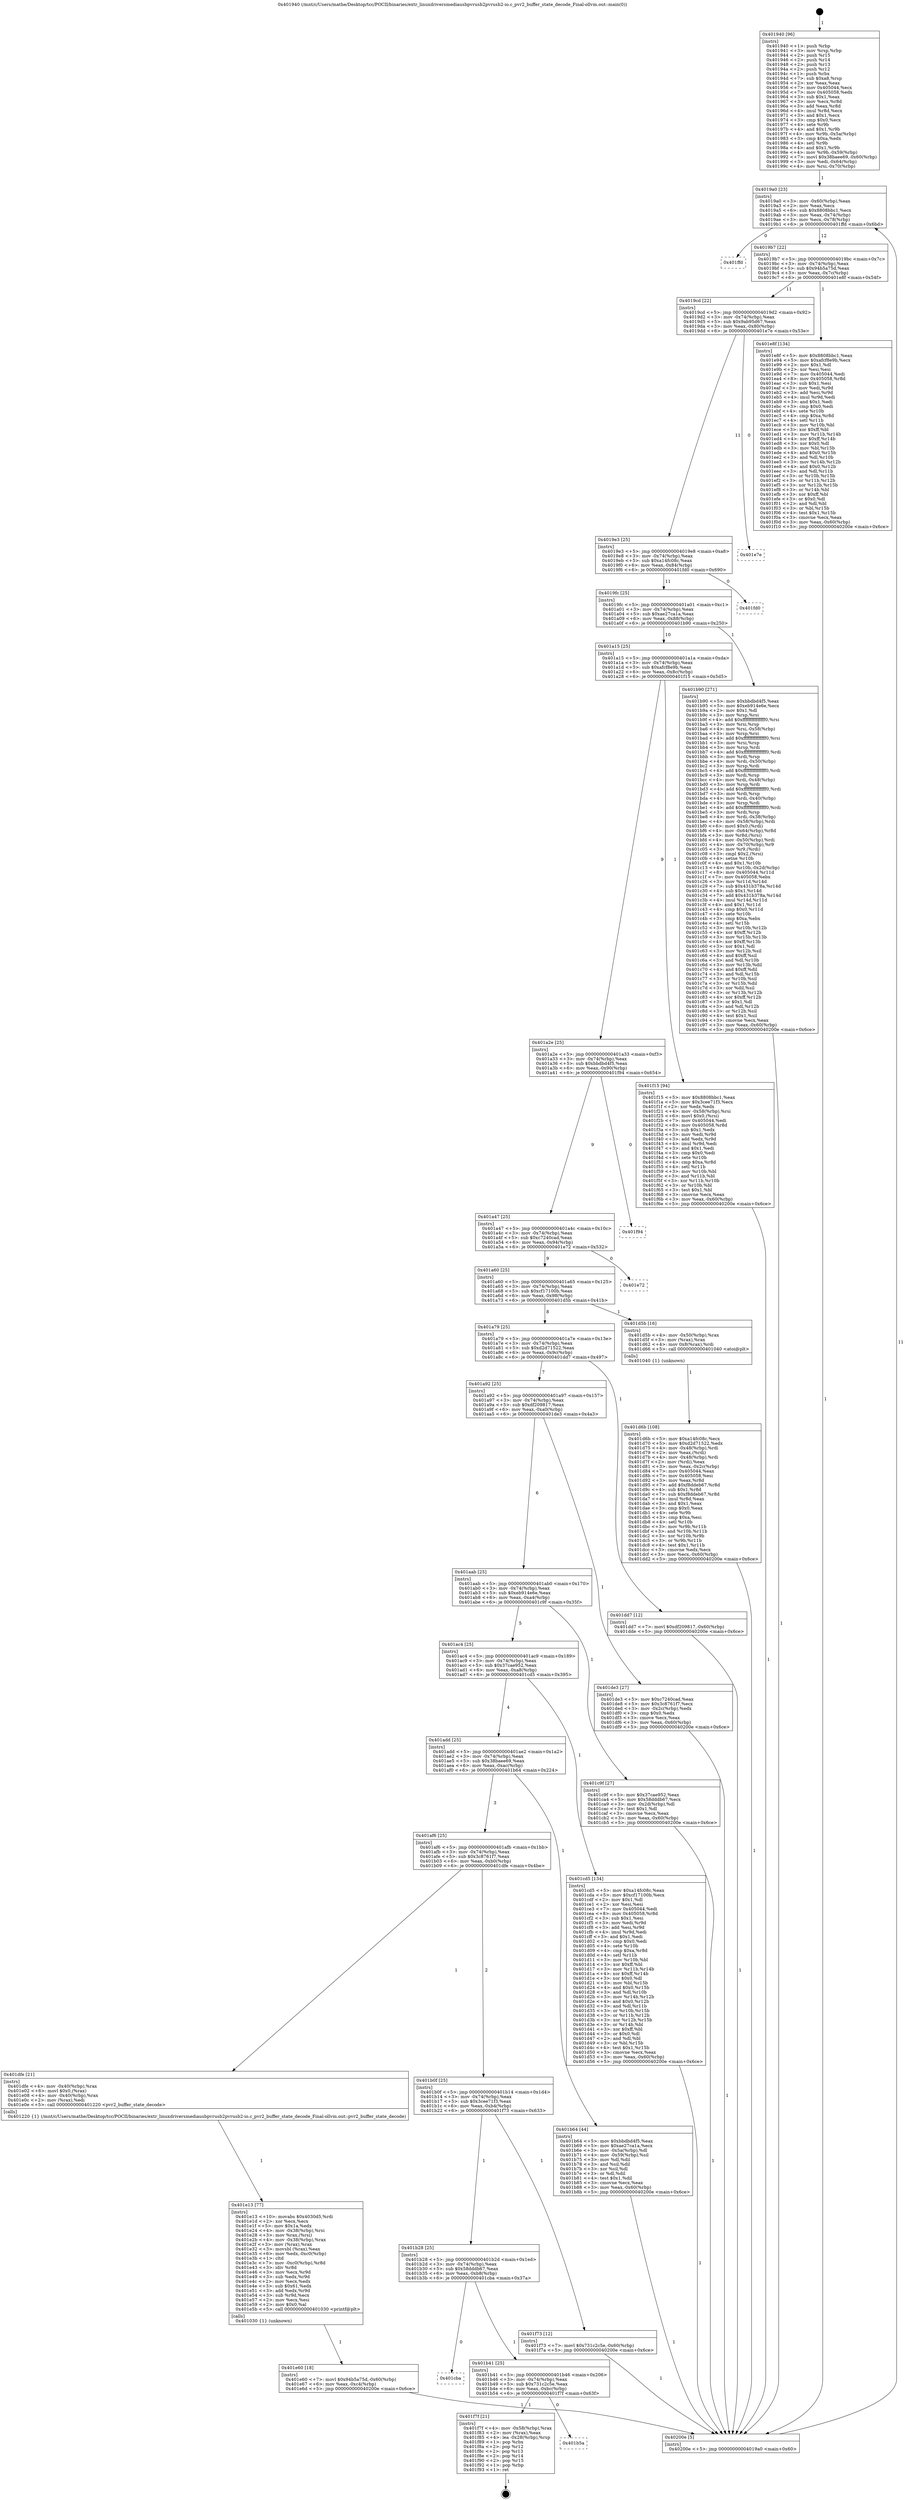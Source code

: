 digraph "0x401940" {
  label = "0x401940 (/mnt/c/Users/mathe/Desktop/tcc/POCII/binaries/extr_linuxdriversmediausbpvrusb2pvrusb2-io.c_pvr2_buffer_state_decode_Final-ollvm.out::main(0))"
  labelloc = "t"
  node[shape=record]

  Entry [label="",width=0.3,height=0.3,shape=circle,fillcolor=black,style=filled]
  "0x4019a0" [label="{
     0x4019a0 [23]\l
     | [instrs]\l
     &nbsp;&nbsp;0x4019a0 \<+3\>: mov -0x60(%rbp),%eax\l
     &nbsp;&nbsp;0x4019a3 \<+2\>: mov %eax,%ecx\l
     &nbsp;&nbsp;0x4019a5 \<+6\>: sub $0x8808bbc1,%ecx\l
     &nbsp;&nbsp;0x4019ab \<+3\>: mov %eax,-0x74(%rbp)\l
     &nbsp;&nbsp;0x4019ae \<+3\>: mov %ecx,-0x78(%rbp)\l
     &nbsp;&nbsp;0x4019b1 \<+6\>: je 0000000000401ffd \<main+0x6bd\>\l
  }"]
  "0x401ffd" [label="{
     0x401ffd\l
  }", style=dashed]
  "0x4019b7" [label="{
     0x4019b7 [22]\l
     | [instrs]\l
     &nbsp;&nbsp;0x4019b7 \<+5\>: jmp 00000000004019bc \<main+0x7c\>\l
     &nbsp;&nbsp;0x4019bc \<+3\>: mov -0x74(%rbp),%eax\l
     &nbsp;&nbsp;0x4019bf \<+5\>: sub $0x94b5a75d,%eax\l
     &nbsp;&nbsp;0x4019c4 \<+3\>: mov %eax,-0x7c(%rbp)\l
     &nbsp;&nbsp;0x4019c7 \<+6\>: je 0000000000401e8f \<main+0x54f\>\l
  }"]
  Exit [label="",width=0.3,height=0.3,shape=circle,fillcolor=black,style=filled,peripheries=2]
  "0x401e8f" [label="{
     0x401e8f [134]\l
     | [instrs]\l
     &nbsp;&nbsp;0x401e8f \<+5\>: mov $0x8808bbc1,%eax\l
     &nbsp;&nbsp;0x401e94 \<+5\>: mov $0xafcf8e9b,%ecx\l
     &nbsp;&nbsp;0x401e99 \<+2\>: mov $0x1,%dl\l
     &nbsp;&nbsp;0x401e9b \<+2\>: xor %esi,%esi\l
     &nbsp;&nbsp;0x401e9d \<+7\>: mov 0x405044,%edi\l
     &nbsp;&nbsp;0x401ea4 \<+8\>: mov 0x405058,%r8d\l
     &nbsp;&nbsp;0x401eac \<+3\>: sub $0x1,%esi\l
     &nbsp;&nbsp;0x401eaf \<+3\>: mov %edi,%r9d\l
     &nbsp;&nbsp;0x401eb2 \<+3\>: add %esi,%r9d\l
     &nbsp;&nbsp;0x401eb5 \<+4\>: imul %r9d,%edi\l
     &nbsp;&nbsp;0x401eb9 \<+3\>: and $0x1,%edi\l
     &nbsp;&nbsp;0x401ebc \<+3\>: cmp $0x0,%edi\l
     &nbsp;&nbsp;0x401ebf \<+4\>: sete %r10b\l
     &nbsp;&nbsp;0x401ec3 \<+4\>: cmp $0xa,%r8d\l
     &nbsp;&nbsp;0x401ec7 \<+4\>: setl %r11b\l
     &nbsp;&nbsp;0x401ecb \<+3\>: mov %r10b,%bl\l
     &nbsp;&nbsp;0x401ece \<+3\>: xor $0xff,%bl\l
     &nbsp;&nbsp;0x401ed1 \<+3\>: mov %r11b,%r14b\l
     &nbsp;&nbsp;0x401ed4 \<+4\>: xor $0xff,%r14b\l
     &nbsp;&nbsp;0x401ed8 \<+3\>: xor $0x0,%dl\l
     &nbsp;&nbsp;0x401edb \<+3\>: mov %bl,%r15b\l
     &nbsp;&nbsp;0x401ede \<+4\>: and $0x0,%r15b\l
     &nbsp;&nbsp;0x401ee2 \<+3\>: and %dl,%r10b\l
     &nbsp;&nbsp;0x401ee5 \<+3\>: mov %r14b,%r12b\l
     &nbsp;&nbsp;0x401ee8 \<+4\>: and $0x0,%r12b\l
     &nbsp;&nbsp;0x401eec \<+3\>: and %dl,%r11b\l
     &nbsp;&nbsp;0x401eef \<+3\>: or %r10b,%r15b\l
     &nbsp;&nbsp;0x401ef2 \<+3\>: or %r11b,%r12b\l
     &nbsp;&nbsp;0x401ef5 \<+3\>: xor %r12b,%r15b\l
     &nbsp;&nbsp;0x401ef8 \<+3\>: or %r14b,%bl\l
     &nbsp;&nbsp;0x401efb \<+3\>: xor $0xff,%bl\l
     &nbsp;&nbsp;0x401efe \<+3\>: or $0x0,%dl\l
     &nbsp;&nbsp;0x401f01 \<+2\>: and %dl,%bl\l
     &nbsp;&nbsp;0x401f03 \<+3\>: or %bl,%r15b\l
     &nbsp;&nbsp;0x401f06 \<+4\>: test $0x1,%r15b\l
     &nbsp;&nbsp;0x401f0a \<+3\>: cmovne %ecx,%eax\l
     &nbsp;&nbsp;0x401f0d \<+3\>: mov %eax,-0x60(%rbp)\l
     &nbsp;&nbsp;0x401f10 \<+5\>: jmp 000000000040200e \<main+0x6ce\>\l
  }"]
  "0x4019cd" [label="{
     0x4019cd [22]\l
     | [instrs]\l
     &nbsp;&nbsp;0x4019cd \<+5\>: jmp 00000000004019d2 \<main+0x92\>\l
     &nbsp;&nbsp;0x4019d2 \<+3\>: mov -0x74(%rbp),%eax\l
     &nbsp;&nbsp;0x4019d5 \<+5\>: sub $0x9ab95d67,%eax\l
     &nbsp;&nbsp;0x4019da \<+3\>: mov %eax,-0x80(%rbp)\l
     &nbsp;&nbsp;0x4019dd \<+6\>: je 0000000000401e7e \<main+0x53e\>\l
  }"]
  "0x401b5a" [label="{
     0x401b5a\l
  }", style=dashed]
  "0x401e7e" [label="{
     0x401e7e\l
  }", style=dashed]
  "0x4019e3" [label="{
     0x4019e3 [25]\l
     | [instrs]\l
     &nbsp;&nbsp;0x4019e3 \<+5\>: jmp 00000000004019e8 \<main+0xa8\>\l
     &nbsp;&nbsp;0x4019e8 \<+3\>: mov -0x74(%rbp),%eax\l
     &nbsp;&nbsp;0x4019eb \<+5\>: sub $0xa14fc08c,%eax\l
     &nbsp;&nbsp;0x4019f0 \<+6\>: mov %eax,-0x84(%rbp)\l
     &nbsp;&nbsp;0x4019f6 \<+6\>: je 0000000000401fd0 \<main+0x690\>\l
  }"]
  "0x401f7f" [label="{
     0x401f7f [21]\l
     | [instrs]\l
     &nbsp;&nbsp;0x401f7f \<+4\>: mov -0x58(%rbp),%rax\l
     &nbsp;&nbsp;0x401f83 \<+2\>: mov (%rax),%eax\l
     &nbsp;&nbsp;0x401f85 \<+4\>: lea -0x28(%rbp),%rsp\l
     &nbsp;&nbsp;0x401f89 \<+1\>: pop %rbx\l
     &nbsp;&nbsp;0x401f8a \<+2\>: pop %r12\l
     &nbsp;&nbsp;0x401f8c \<+2\>: pop %r13\l
     &nbsp;&nbsp;0x401f8e \<+2\>: pop %r14\l
     &nbsp;&nbsp;0x401f90 \<+2\>: pop %r15\l
     &nbsp;&nbsp;0x401f92 \<+1\>: pop %rbp\l
     &nbsp;&nbsp;0x401f93 \<+1\>: ret\l
  }"]
  "0x401fd0" [label="{
     0x401fd0\l
  }", style=dashed]
  "0x4019fc" [label="{
     0x4019fc [25]\l
     | [instrs]\l
     &nbsp;&nbsp;0x4019fc \<+5\>: jmp 0000000000401a01 \<main+0xc1\>\l
     &nbsp;&nbsp;0x401a01 \<+3\>: mov -0x74(%rbp),%eax\l
     &nbsp;&nbsp;0x401a04 \<+5\>: sub $0xae27ca1a,%eax\l
     &nbsp;&nbsp;0x401a09 \<+6\>: mov %eax,-0x88(%rbp)\l
     &nbsp;&nbsp;0x401a0f \<+6\>: je 0000000000401b90 \<main+0x250\>\l
  }"]
  "0x401b41" [label="{
     0x401b41 [25]\l
     | [instrs]\l
     &nbsp;&nbsp;0x401b41 \<+5\>: jmp 0000000000401b46 \<main+0x206\>\l
     &nbsp;&nbsp;0x401b46 \<+3\>: mov -0x74(%rbp),%eax\l
     &nbsp;&nbsp;0x401b49 \<+5\>: sub $0x731c2c5e,%eax\l
     &nbsp;&nbsp;0x401b4e \<+6\>: mov %eax,-0xbc(%rbp)\l
     &nbsp;&nbsp;0x401b54 \<+6\>: je 0000000000401f7f \<main+0x63f\>\l
  }"]
  "0x401b90" [label="{
     0x401b90 [271]\l
     | [instrs]\l
     &nbsp;&nbsp;0x401b90 \<+5\>: mov $0xbbdbd4f5,%eax\l
     &nbsp;&nbsp;0x401b95 \<+5\>: mov $0xeb914e6e,%ecx\l
     &nbsp;&nbsp;0x401b9a \<+2\>: mov $0x1,%dl\l
     &nbsp;&nbsp;0x401b9c \<+3\>: mov %rsp,%rsi\l
     &nbsp;&nbsp;0x401b9f \<+4\>: add $0xfffffffffffffff0,%rsi\l
     &nbsp;&nbsp;0x401ba3 \<+3\>: mov %rsi,%rsp\l
     &nbsp;&nbsp;0x401ba6 \<+4\>: mov %rsi,-0x58(%rbp)\l
     &nbsp;&nbsp;0x401baa \<+3\>: mov %rsp,%rsi\l
     &nbsp;&nbsp;0x401bad \<+4\>: add $0xfffffffffffffff0,%rsi\l
     &nbsp;&nbsp;0x401bb1 \<+3\>: mov %rsi,%rsp\l
     &nbsp;&nbsp;0x401bb4 \<+3\>: mov %rsp,%rdi\l
     &nbsp;&nbsp;0x401bb7 \<+4\>: add $0xfffffffffffffff0,%rdi\l
     &nbsp;&nbsp;0x401bbb \<+3\>: mov %rdi,%rsp\l
     &nbsp;&nbsp;0x401bbe \<+4\>: mov %rdi,-0x50(%rbp)\l
     &nbsp;&nbsp;0x401bc2 \<+3\>: mov %rsp,%rdi\l
     &nbsp;&nbsp;0x401bc5 \<+4\>: add $0xfffffffffffffff0,%rdi\l
     &nbsp;&nbsp;0x401bc9 \<+3\>: mov %rdi,%rsp\l
     &nbsp;&nbsp;0x401bcc \<+4\>: mov %rdi,-0x48(%rbp)\l
     &nbsp;&nbsp;0x401bd0 \<+3\>: mov %rsp,%rdi\l
     &nbsp;&nbsp;0x401bd3 \<+4\>: add $0xfffffffffffffff0,%rdi\l
     &nbsp;&nbsp;0x401bd7 \<+3\>: mov %rdi,%rsp\l
     &nbsp;&nbsp;0x401bda \<+4\>: mov %rdi,-0x40(%rbp)\l
     &nbsp;&nbsp;0x401bde \<+3\>: mov %rsp,%rdi\l
     &nbsp;&nbsp;0x401be1 \<+4\>: add $0xfffffffffffffff0,%rdi\l
     &nbsp;&nbsp;0x401be5 \<+3\>: mov %rdi,%rsp\l
     &nbsp;&nbsp;0x401be8 \<+4\>: mov %rdi,-0x38(%rbp)\l
     &nbsp;&nbsp;0x401bec \<+4\>: mov -0x58(%rbp),%rdi\l
     &nbsp;&nbsp;0x401bf0 \<+6\>: movl $0x0,(%rdi)\l
     &nbsp;&nbsp;0x401bf6 \<+4\>: mov -0x64(%rbp),%r8d\l
     &nbsp;&nbsp;0x401bfa \<+3\>: mov %r8d,(%rsi)\l
     &nbsp;&nbsp;0x401bfd \<+4\>: mov -0x50(%rbp),%rdi\l
     &nbsp;&nbsp;0x401c01 \<+4\>: mov -0x70(%rbp),%r9\l
     &nbsp;&nbsp;0x401c05 \<+3\>: mov %r9,(%rdi)\l
     &nbsp;&nbsp;0x401c08 \<+3\>: cmpl $0x2,(%rsi)\l
     &nbsp;&nbsp;0x401c0b \<+4\>: setne %r10b\l
     &nbsp;&nbsp;0x401c0f \<+4\>: and $0x1,%r10b\l
     &nbsp;&nbsp;0x401c13 \<+4\>: mov %r10b,-0x2d(%rbp)\l
     &nbsp;&nbsp;0x401c17 \<+8\>: mov 0x405044,%r11d\l
     &nbsp;&nbsp;0x401c1f \<+7\>: mov 0x405058,%ebx\l
     &nbsp;&nbsp;0x401c26 \<+3\>: mov %r11d,%r14d\l
     &nbsp;&nbsp;0x401c29 \<+7\>: sub $0x431b378a,%r14d\l
     &nbsp;&nbsp;0x401c30 \<+4\>: sub $0x1,%r14d\l
     &nbsp;&nbsp;0x401c34 \<+7\>: add $0x431b378a,%r14d\l
     &nbsp;&nbsp;0x401c3b \<+4\>: imul %r14d,%r11d\l
     &nbsp;&nbsp;0x401c3f \<+4\>: and $0x1,%r11d\l
     &nbsp;&nbsp;0x401c43 \<+4\>: cmp $0x0,%r11d\l
     &nbsp;&nbsp;0x401c47 \<+4\>: sete %r10b\l
     &nbsp;&nbsp;0x401c4b \<+3\>: cmp $0xa,%ebx\l
     &nbsp;&nbsp;0x401c4e \<+4\>: setl %r15b\l
     &nbsp;&nbsp;0x401c52 \<+3\>: mov %r10b,%r12b\l
     &nbsp;&nbsp;0x401c55 \<+4\>: xor $0xff,%r12b\l
     &nbsp;&nbsp;0x401c59 \<+3\>: mov %r15b,%r13b\l
     &nbsp;&nbsp;0x401c5c \<+4\>: xor $0xff,%r13b\l
     &nbsp;&nbsp;0x401c60 \<+3\>: xor $0x1,%dl\l
     &nbsp;&nbsp;0x401c63 \<+3\>: mov %r12b,%sil\l
     &nbsp;&nbsp;0x401c66 \<+4\>: and $0xff,%sil\l
     &nbsp;&nbsp;0x401c6a \<+3\>: and %dl,%r10b\l
     &nbsp;&nbsp;0x401c6d \<+3\>: mov %r13b,%dil\l
     &nbsp;&nbsp;0x401c70 \<+4\>: and $0xff,%dil\l
     &nbsp;&nbsp;0x401c74 \<+3\>: and %dl,%r15b\l
     &nbsp;&nbsp;0x401c77 \<+3\>: or %r10b,%sil\l
     &nbsp;&nbsp;0x401c7a \<+3\>: or %r15b,%dil\l
     &nbsp;&nbsp;0x401c7d \<+3\>: xor %dil,%sil\l
     &nbsp;&nbsp;0x401c80 \<+3\>: or %r13b,%r12b\l
     &nbsp;&nbsp;0x401c83 \<+4\>: xor $0xff,%r12b\l
     &nbsp;&nbsp;0x401c87 \<+3\>: or $0x1,%dl\l
     &nbsp;&nbsp;0x401c8a \<+3\>: and %dl,%r12b\l
     &nbsp;&nbsp;0x401c8d \<+3\>: or %r12b,%sil\l
     &nbsp;&nbsp;0x401c90 \<+4\>: test $0x1,%sil\l
     &nbsp;&nbsp;0x401c94 \<+3\>: cmovne %ecx,%eax\l
     &nbsp;&nbsp;0x401c97 \<+3\>: mov %eax,-0x60(%rbp)\l
     &nbsp;&nbsp;0x401c9a \<+5\>: jmp 000000000040200e \<main+0x6ce\>\l
  }"]
  "0x401a15" [label="{
     0x401a15 [25]\l
     | [instrs]\l
     &nbsp;&nbsp;0x401a15 \<+5\>: jmp 0000000000401a1a \<main+0xda\>\l
     &nbsp;&nbsp;0x401a1a \<+3\>: mov -0x74(%rbp),%eax\l
     &nbsp;&nbsp;0x401a1d \<+5\>: sub $0xafcf8e9b,%eax\l
     &nbsp;&nbsp;0x401a22 \<+6\>: mov %eax,-0x8c(%rbp)\l
     &nbsp;&nbsp;0x401a28 \<+6\>: je 0000000000401f15 \<main+0x5d5\>\l
  }"]
  "0x401cba" [label="{
     0x401cba\l
  }", style=dashed]
  "0x401f15" [label="{
     0x401f15 [94]\l
     | [instrs]\l
     &nbsp;&nbsp;0x401f15 \<+5\>: mov $0x8808bbc1,%eax\l
     &nbsp;&nbsp;0x401f1a \<+5\>: mov $0x3cee71f3,%ecx\l
     &nbsp;&nbsp;0x401f1f \<+2\>: xor %edx,%edx\l
     &nbsp;&nbsp;0x401f21 \<+4\>: mov -0x58(%rbp),%rsi\l
     &nbsp;&nbsp;0x401f25 \<+6\>: movl $0x0,(%rsi)\l
     &nbsp;&nbsp;0x401f2b \<+7\>: mov 0x405044,%edi\l
     &nbsp;&nbsp;0x401f32 \<+8\>: mov 0x405058,%r8d\l
     &nbsp;&nbsp;0x401f3a \<+3\>: sub $0x1,%edx\l
     &nbsp;&nbsp;0x401f3d \<+3\>: mov %edi,%r9d\l
     &nbsp;&nbsp;0x401f40 \<+3\>: add %edx,%r9d\l
     &nbsp;&nbsp;0x401f43 \<+4\>: imul %r9d,%edi\l
     &nbsp;&nbsp;0x401f47 \<+3\>: and $0x1,%edi\l
     &nbsp;&nbsp;0x401f4a \<+3\>: cmp $0x0,%edi\l
     &nbsp;&nbsp;0x401f4d \<+4\>: sete %r10b\l
     &nbsp;&nbsp;0x401f51 \<+4\>: cmp $0xa,%r8d\l
     &nbsp;&nbsp;0x401f55 \<+4\>: setl %r11b\l
     &nbsp;&nbsp;0x401f59 \<+3\>: mov %r10b,%bl\l
     &nbsp;&nbsp;0x401f5c \<+3\>: and %r11b,%bl\l
     &nbsp;&nbsp;0x401f5f \<+3\>: xor %r11b,%r10b\l
     &nbsp;&nbsp;0x401f62 \<+3\>: or %r10b,%bl\l
     &nbsp;&nbsp;0x401f65 \<+3\>: test $0x1,%bl\l
     &nbsp;&nbsp;0x401f68 \<+3\>: cmovne %ecx,%eax\l
     &nbsp;&nbsp;0x401f6b \<+3\>: mov %eax,-0x60(%rbp)\l
     &nbsp;&nbsp;0x401f6e \<+5\>: jmp 000000000040200e \<main+0x6ce\>\l
  }"]
  "0x401a2e" [label="{
     0x401a2e [25]\l
     | [instrs]\l
     &nbsp;&nbsp;0x401a2e \<+5\>: jmp 0000000000401a33 \<main+0xf3\>\l
     &nbsp;&nbsp;0x401a33 \<+3\>: mov -0x74(%rbp),%eax\l
     &nbsp;&nbsp;0x401a36 \<+5\>: sub $0xbbdbd4f5,%eax\l
     &nbsp;&nbsp;0x401a3b \<+6\>: mov %eax,-0x90(%rbp)\l
     &nbsp;&nbsp;0x401a41 \<+6\>: je 0000000000401f94 \<main+0x654\>\l
  }"]
  "0x401b28" [label="{
     0x401b28 [25]\l
     | [instrs]\l
     &nbsp;&nbsp;0x401b28 \<+5\>: jmp 0000000000401b2d \<main+0x1ed\>\l
     &nbsp;&nbsp;0x401b2d \<+3\>: mov -0x74(%rbp),%eax\l
     &nbsp;&nbsp;0x401b30 \<+5\>: sub $0x58dddb67,%eax\l
     &nbsp;&nbsp;0x401b35 \<+6\>: mov %eax,-0xb8(%rbp)\l
     &nbsp;&nbsp;0x401b3b \<+6\>: je 0000000000401cba \<main+0x37a\>\l
  }"]
  "0x401f94" [label="{
     0x401f94\l
  }", style=dashed]
  "0x401a47" [label="{
     0x401a47 [25]\l
     | [instrs]\l
     &nbsp;&nbsp;0x401a47 \<+5\>: jmp 0000000000401a4c \<main+0x10c\>\l
     &nbsp;&nbsp;0x401a4c \<+3\>: mov -0x74(%rbp),%eax\l
     &nbsp;&nbsp;0x401a4f \<+5\>: sub $0xc7240cad,%eax\l
     &nbsp;&nbsp;0x401a54 \<+6\>: mov %eax,-0x94(%rbp)\l
     &nbsp;&nbsp;0x401a5a \<+6\>: je 0000000000401e72 \<main+0x532\>\l
  }"]
  "0x401f73" [label="{
     0x401f73 [12]\l
     | [instrs]\l
     &nbsp;&nbsp;0x401f73 \<+7\>: movl $0x731c2c5e,-0x60(%rbp)\l
     &nbsp;&nbsp;0x401f7a \<+5\>: jmp 000000000040200e \<main+0x6ce\>\l
  }"]
  "0x401e72" [label="{
     0x401e72\l
  }", style=dashed]
  "0x401a60" [label="{
     0x401a60 [25]\l
     | [instrs]\l
     &nbsp;&nbsp;0x401a60 \<+5\>: jmp 0000000000401a65 \<main+0x125\>\l
     &nbsp;&nbsp;0x401a65 \<+3\>: mov -0x74(%rbp),%eax\l
     &nbsp;&nbsp;0x401a68 \<+5\>: sub $0xcf17100b,%eax\l
     &nbsp;&nbsp;0x401a6d \<+6\>: mov %eax,-0x98(%rbp)\l
     &nbsp;&nbsp;0x401a73 \<+6\>: je 0000000000401d5b \<main+0x41b\>\l
  }"]
  "0x401e60" [label="{
     0x401e60 [18]\l
     | [instrs]\l
     &nbsp;&nbsp;0x401e60 \<+7\>: movl $0x94b5a75d,-0x60(%rbp)\l
     &nbsp;&nbsp;0x401e67 \<+6\>: mov %eax,-0xc4(%rbp)\l
     &nbsp;&nbsp;0x401e6d \<+5\>: jmp 000000000040200e \<main+0x6ce\>\l
  }"]
  "0x401d5b" [label="{
     0x401d5b [16]\l
     | [instrs]\l
     &nbsp;&nbsp;0x401d5b \<+4\>: mov -0x50(%rbp),%rax\l
     &nbsp;&nbsp;0x401d5f \<+3\>: mov (%rax),%rax\l
     &nbsp;&nbsp;0x401d62 \<+4\>: mov 0x8(%rax),%rdi\l
     &nbsp;&nbsp;0x401d66 \<+5\>: call 0000000000401040 \<atoi@plt\>\l
     | [calls]\l
     &nbsp;&nbsp;0x401040 \{1\} (unknown)\l
  }"]
  "0x401a79" [label="{
     0x401a79 [25]\l
     | [instrs]\l
     &nbsp;&nbsp;0x401a79 \<+5\>: jmp 0000000000401a7e \<main+0x13e\>\l
     &nbsp;&nbsp;0x401a7e \<+3\>: mov -0x74(%rbp),%eax\l
     &nbsp;&nbsp;0x401a81 \<+5\>: sub $0xd2d71522,%eax\l
     &nbsp;&nbsp;0x401a86 \<+6\>: mov %eax,-0x9c(%rbp)\l
     &nbsp;&nbsp;0x401a8c \<+6\>: je 0000000000401dd7 \<main+0x497\>\l
  }"]
  "0x401e13" [label="{
     0x401e13 [77]\l
     | [instrs]\l
     &nbsp;&nbsp;0x401e13 \<+10\>: movabs $0x4030d5,%rdi\l
     &nbsp;&nbsp;0x401e1d \<+2\>: xor %ecx,%ecx\l
     &nbsp;&nbsp;0x401e1f \<+5\>: mov $0x1a,%edx\l
     &nbsp;&nbsp;0x401e24 \<+4\>: mov -0x38(%rbp),%rsi\l
     &nbsp;&nbsp;0x401e28 \<+3\>: mov %rax,(%rsi)\l
     &nbsp;&nbsp;0x401e2b \<+4\>: mov -0x38(%rbp),%rax\l
     &nbsp;&nbsp;0x401e2f \<+3\>: mov (%rax),%rax\l
     &nbsp;&nbsp;0x401e32 \<+3\>: movsbl (%rax),%eax\l
     &nbsp;&nbsp;0x401e35 \<+6\>: mov %edx,-0xc0(%rbp)\l
     &nbsp;&nbsp;0x401e3b \<+1\>: cltd\l
     &nbsp;&nbsp;0x401e3c \<+7\>: mov -0xc0(%rbp),%r8d\l
     &nbsp;&nbsp;0x401e43 \<+3\>: idiv %r8d\l
     &nbsp;&nbsp;0x401e46 \<+3\>: mov %ecx,%r9d\l
     &nbsp;&nbsp;0x401e49 \<+3\>: sub %edx,%r9d\l
     &nbsp;&nbsp;0x401e4c \<+2\>: mov %ecx,%edx\l
     &nbsp;&nbsp;0x401e4e \<+3\>: sub $0x61,%edx\l
     &nbsp;&nbsp;0x401e51 \<+3\>: add %edx,%r9d\l
     &nbsp;&nbsp;0x401e54 \<+3\>: sub %r9d,%ecx\l
     &nbsp;&nbsp;0x401e57 \<+2\>: mov %ecx,%esi\l
     &nbsp;&nbsp;0x401e59 \<+2\>: mov $0x0,%al\l
     &nbsp;&nbsp;0x401e5b \<+5\>: call 0000000000401030 \<printf@plt\>\l
     | [calls]\l
     &nbsp;&nbsp;0x401030 \{1\} (unknown)\l
  }"]
  "0x401dd7" [label="{
     0x401dd7 [12]\l
     | [instrs]\l
     &nbsp;&nbsp;0x401dd7 \<+7\>: movl $0xdf209817,-0x60(%rbp)\l
     &nbsp;&nbsp;0x401dde \<+5\>: jmp 000000000040200e \<main+0x6ce\>\l
  }"]
  "0x401a92" [label="{
     0x401a92 [25]\l
     | [instrs]\l
     &nbsp;&nbsp;0x401a92 \<+5\>: jmp 0000000000401a97 \<main+0x157\>\l
     &nbsp;&nbsp;0x401a97 \<+3\>: mov -0x74(%rbp),%eax\l
     &nbsp;&nbsp;0x401a9a \<+5\>: sub $0xdf209817,%eax\l
     &nbsp;&nbsp;0x401a9f \<+6\>: mov %eax,-0xa0(%rbp)\l
     &nbsp;&nbsp;0x401aa5 \<+6\>: je 0000000000401de3 \<main+0x4a3\>\l
  }"]
  "0x401b0f" [label="{
     0x401b0f [25]\l
     | [instrs]\l
     &nbsp;&nbsp;0x401b0f \<+5\>: jmp 0000000000401b14 \<main+0x1d4\>\l
     &nbsp;&nbsp;0x401b14 \<+3\>: mov -0x74(%rbp),%eax\l
     &nbsp;&nbsp;0x401b17 \<+5\>: sub $0x3cee71f3,%eax\l
     &nbsp;&nbsp;0x401b1c \<+6\>: mov %eax,-0xb4(%rbp)\l
     &nbsp;&nbsp;0x401b22 \<+6\>: je 0000000000401f73 \<main+0x633\>\l
  }"]
  "0x401de3" [label="{
     0x401de3 [27]\l
     | [instrs]\l
     &nbsp;&nbsp;0x401de3 \<+5\>: mov $0xc7240cad,%eax\l
     &nbsp;&nbsp;0x401de8 \<+5\>: mov $0x3c8761f7,%ecx\l
     &nbsp;&nbsp;0x401ded \<+3\>: mov -0x2c(%rbp),%edx\l
     &nbsp;&nbsp;0x401df0 \<+3\>: cmp $0x0,%edx\l
     &nbsp;&nbsp;0x401df3 \<+3\>: cmove %ecx,%eax\l
     &nbsp;&nbsp;0x401df6 \<+3\>: mov %eax,-0x60(%rbp)\l
     &nbsp;&nbsp;0x401df9 \<+5\>: jmp 000000000040200e \<main+0x6ce\>\l
  }"]
  "0x401aab" [label="{
     0x401aab [25]\l
     | [instrs]\l
     &nbsp;&nbsp;0x401aab \<+5\>: jmp 0000000000401ab0 \<main+0x170\>\l
     &nbsp;&nbsp;0x401ab0 \<+3\>: mov -0x74(%rbp),%eax\l
     &nbsp;&nbsp;0x401ab3 \<+5\>: sub $0xeb914e6e,%eax\l
     &nbsp;&nbsp;0x401ab8 \<+6\>: mov %eax,-0xa4(%rbp)\l
     &nbsp;&nbsp;0x401abe \<+6\>: je 0000000000401c9f \<main+0x35f\>\l
  }"]
  "0x401dfe" [label="{
     0x401dfe [21]\l
     | [instrs]\l
     &nbsp;&nbsp;0x401dfe \<+4\>: mov -0x40(%rbp),%rax\l
     &nbsp;&nbsp;0x401e02 \<+6\>: movl $0x0,(%rax)\l
     &nbsp;&nbsp;0x401e08 \<+4\>: mov -0x40(%rbp),%rax\l
     &nbsp;&nbsp;0x401e0c \<+2\>: mov (%rax),%edi\l
     &nbsp;&nbsp;0x401e0e \<+5\>: call 0000000000401220 \<pvr2_buffer_state_decode\>\l
     | [calls]\l
     &nbsp;&nbsp;0x401220 \{1\} (/mnt/c/Users/mathe/Desktop/tcc/POCII/binaries/extr_linuxdriversmediausbpvrusb2pvrusb2-io.c_pvr2_buffer_state_decode_Final-ollvm.out::pvr2_buffer_state_decode)\l
  }"]
  "0x401c9f" [label="{
     0x401c9f [27]\l
     | [instrs]\l
     &nbsp;&nbsp;0x401c9f \<+5\>: mov $0x37cae952,%eax\l
     &nbsp;&nbsp;0x401ca4 \<+5\>: mov $0x58dddb67,%ecx\l
     &nbsp;&nbsp;0x401ca9 \<+3\>: mov -0x2d(%rbp),%dl\l
     &nbsp;&nbsp;0x401cac \<+3\>: test $0x1,%dl\l
     &nbsp;&nbsp;0x401caf \<+3\>: cmovne %ecx,%eax\l
     &nbsp;&nbsp;0x401cb2 \<+3\>: mov %eax,-0x60(%rbp)\l
     &nbsp;&nbsp;0x401cb5 \<+5\>: jmp 000000000040200e \<main+0x6ce\>\l
  }"]
  "0x401ac4" [label="{
     0x401ac4 [25]\l
     | [instrs]\l
     &nbsp;&nbsp;0x401ac4 \<+5\>: jmp 0000000000401ac9 \<main+0x189\>\l
     &nbsp;&nbsp;0x401ac9 \<+3\>: mov -0x74(%rbp),%eax\l
     &nbsp;&nbsp;0x401acc \<+5\>: sub $0x37cae952,%eax\l
     &nbsp;&nbsp;0x401ad1 \<+6\>: mov %eax,-0xa8(%rbp)\l
     &nbsp;&nbsp;0x401ad7 \<+6\>: je 0000000000401cd5 \<main+0x395\>\l
  }"]
  "0x401d6b" [label="{
     0x401d6b [108]\l
     | [instrs]\l
     &nbsp;&nbsp;0x401d6b \<+5\>: mov $0xa14fc08c,%ecx\l
     &nbsp;&nbsp;0x401d70 \<+5\>: mov $0xd2d71522,%edx\l
     &nbsp;&nbsp;0x401d75 \<+4\>: mov -0x48(%rbp),%rdi\l
     &nbsp;&nbsp;0x401d79 \<+2\>: mov %eax,(%rdi)\l
     &nbsp;&nbsp;0x401d7b \<+4\>: mov -0x48(%rbp),%rdi\l
     &nbsp;&nbsp;0x401d7f \<+2\>: mov (%rdi),%eax\l
     &nbsp;&nbsp;0x401d81 \<+3\>: mov %eax,-0x2c(%rbp)\l
     &nbsp;&nbsp;0x401d84 \<+7\>: mov 0x405044,%eax\l
     &nbsp;&nbsp;0x401d8b \<+7\>: mov 0x405058,%esi\l
     &nbsp;&nbsp;0x401d92 \<+3\>: mov %eax,%r8d\l
     &nbsp;&nbsp;0x401d95 \<+7\>: add $0xf8ddeb67,%r8d\l
     &nbsp;&nbsp;0x401d9c \<+4\>: sub $0x1,%r8d\l
     &nbsp;&nbsp;0x401da0 \<+7\>: sub $0xf8ddeb67,%r8d\l
     &nbsp;&nbsp;0x401da7 \<+4\>: imul %r8d,%eax\l
     &nbsp;&nbsp;0x401dab \<+3\>: and $0x1,%eax\l
     &nbsp;&nbsp;0x401dae \<+3\>: cmp $0x0,%eax\l
     &nbsp;&nbsp;0x401db1 \<+4\>: sete %r9b\l
     &nbsp;&nbsp;0x401db5 \<+3\>: cmp $0xa,%esi\l
     &nbsp;&nbsp;0x401db8 \<+4\>: setl %r10b\l
     &nbsp;&nbsp;0x401dbc \<+3\>: mov %r9b,%r11b\l
     &nbsp;&nbsp;0x401dbf \<+3\>: and %r10b,%r11b\l
     &nbsp;&nbsp;0x401dc2 \<+3\>: xor %r10b,%r9b\l
     &nbsp;&nbsp;0x401dc5 \<+3\>: or %r9b,%r11b\l
     &nbsp;&nbsp;0x401dc8 \<+4\>: test $0x1,%r11b\l
     &nbsp;&nbsp;0x401dcc \<+3\>: cmovne %edx,%ecx\l
     &nbsp;&nbsp;0x401dcf \<+3\>: mov %ecx,-0x60(%rbp)\l
     &nbsp;&nbsp;0x401dd2 \<+5\>: jmp 000000000040200e \<main+0x6ce\>\l
  }"]
  "0x401cd5" [label="{
     0x401cd5 [134]\l
     | [instrs]\l
     &nbsp;&nbsp;0x401cd5 \<+5\>: mov $0xa14fc08c,%eax\l
     &nbsp;&nbsp;0x401cda \<+5\>: mov $0xcf17100b,%ecx\l
     &nbsp;&nbsp;0x401cdf \<+2\>: mov $0x1,%dl\l
     &nbsp;&nbsp;0x401ce1 \<+2\>: xor %esi,%esi\l
     &nbsp;&nbsp;0x401ce3 \<+7\>: mov 0x405044,%edi\l
     &nbsp;&nbsp;0x401cea \<+8\>: mov 0x405058,%r8d\l
     &nbsp;&nbsp;0x401cf2 \<+3\>: sub $0x1,%esi\l
     &nbsp;&nbsp;0x401cf5 \<+3\>: mov %edi,%r9d\l
     &nbsp;&nbsp;0x401cf8 \<+3\>: add %esi,%r9d\l
     &nbsp;&nbsp;0x401cfb \<+4\>: imul %r9d,%edi\l
     &nbsp;&nbsp;0x401cff \<+3\>: and $0x1,%edi\l
     &nbsp;&nbsp;0x401d02 \<+3\>: cmp $0x0,%edi\l
     &nbsp;&nbsp;0x401d05 \<+4\>: sete %r10b\l
     &nbsp;&nbsp;0x401d09 \<+4\>: cmp $0xa,%r8d\l
     &nbsp;&nbsp;0x401d0d \<+4\>: setl %r11b\l
     &nbsp;&nbsp;0x401d11 \<+3\>: mov %r10b,%bl\l
     &nbsp;&nbsp;0x401d14 \<+3\>: xor $0xff,%bl\l
     &nbsp;&nbsp;0x401d17 \<+3\>: mov %r11b,%r14b\l
     &nbsp;&nbsp;0x401d1a \<+4\>: xor $0xff,%r14b\l
     &nbsp;&nbsp;0x401d1e \<+3\>: xor $0x0,%dl\l
     &nbsp;&nbsp;0x401d21 \<+3\>: mov %bl,%r15b\l
     &nbsp;&nbsp;0x401d24 \<+4\>: and $0x0,%r15b\l
     &nbsp;&nbsp;0x401d28 \<+3\>: and %dl,%r10b\l
     &nbsp;&nbsp;0x401d2b \<+3\>: mov %r14b,%r12b\l
     &nbsp;&nbsp;0x401d2e \<+4\>: and $0x0,%r12b\l
     &nbsp;&nbsp;0x401d32 \<+3\>: and %dl,%r11b\l
     &nbsp;&nbsp;0x401d35 \<+3\>: or %r10b,%r15b\l
     &nbsp;&nbsp;0x401d38 \<+3\>: or %r11b,%r12b\l
     &nbsp;&nbsp;0x401d3b \<+3\>: xor %r12b,%r15b\l
     &nbsp;&nbsp;0x401d3e \<+3\>: or %r14b,%bl\l
     &nbsp;&nbsp;0x401d41 \<+3\>: xor $0xff,%bl\l
     &nbsp;&nbsp;0x401d44 \<+3\>: or $0x0,%dl\l
     &nbsp;&nbsp;0x401d47 \<+2\>: and %dl,%bl\l
     &nbsp;&nbsp;0x401d49 \<+3\>: or %bl,%r15b\l
     &nbsp;&nbsp;0x401d4c \<+4\>: test $0x1,%r15b\l
     &nbsp;&nbsp;0x401d50 \<+3\>: cmovne %ecx,%eax\l
     &nbsp;&nbsp;0x401d53 \<+3\>: mov %eax,-0x60(%rbp)\l
     &nbsp;&nbsp;0x401d56 \<+5\>: jmp 000000000040200e \<main+0x6ce\>\l
  }"]
  "0x401add" [label="{
     0x401add [25]\l
     | [instrs]\l
     &nbsp;&nbsp;0x401add \<+5\>: jmp 0000000000401ae2 \<main+0x1a2\>\l
     &nbsp;&nbsp;0x401ae2 \<+3\>: mov -0x74(%rbp),%eax\l
     &nbsp;&nbsp;0x401ae5 \<+5\>: sub $0x38baee69,%eax\l
     &nbsp;&nbsp;0x401aea \<+6\>: mov %eax,-0xac(%rbp)\l
     &nbsp;&nbsp;0x401af0 \<+6\>: je 0000000000401b64 \<main+0x224\>\l
  }"]
  "0x401940" [label="{
     0x401940 [96]\l
     | [instrs]\l
     &nbsp;&nbsp;0x401940 \<+1\>: push %rbp\l
     &nbsp;&nbsp;0x401941 \<+3\>: mov %rsp,%rbp\l
     &nbsp;&nbsp;0x401944 \<+2\>: push %r15\l
     &nbsp;&nbsp;0x401946 \<+2\>: push %r14\l
     &nbsp;&nbsp;0x401948 \<+2\>: push %r13\l
     &nbsp;&nbsp;0x40194a \<+2\>: push %r12\l
     &nbsp;&nbsp;0x40194c \<+1\>: push %rbx\l
     &nbsp;&nbsp;0x40194d \<+7\>: sub $0xa8,%rsp\l
     &nbsp;&nbsp;0x401954 \<+2\>: xor %eax,%eax\l
     &nbsp;&nbsp;0x401956 \<+7\>: mov 0x405044,%ecx\l
     &nbsp;&nbsp;0x40195d \<+7\>: mov 0x405058,%edx\l
     &nbsp;&nbsp;0x401964 \<+3\>: sub $0x1,%eax\l
     &nbsp;&nbsp;0x401967 \<+3\>: mov %ecx,%r8d\l
     &nbsp;&nbsp;0x40196a \<+3\>: add %eax,%r8d\l
     &nbsp;&nbsp;0x40196d \<+4\>: imul %r8d,%ecx\l
     &nbsp;&nbsp;0x401971 \<+3\>: and $0x1,%ecx\l
     &nbsp;&nbsp;0x401974 \<+3\>: cmp $0x0,%ecx\l
     &nbsp;&nbsp;0x401977 \<+4\>: sete %r9b\l
     &nbsp;&nbsp;0x40197b \<+4\>: and $0x1,%r9b\l
     &nbsp;&nbsp;0x40197f \<+4\>: mov %r9b,-0x5a(%rbp)\l
     &nbsp;&nbsp;0x401983 \<+3\>: cmp $0xa,%edx\l
     &nbsp;&nbsp;0x401986 \<+4\>: setl %r9b\l
     &nbsp;&nbsp;0x40198a \<+4\>: and $0x1,%r9b\l
     &nbsp;&nbsp;0x40198e \<+4\>: mov %r9b,-0x59(%rbp)\l
     &nbsp;&nbsp;0x401992 \<+7\>: movl $0x38baee69,-0x60(%rbp)\l
     &nbsp;&nbsp;0x401999 \<+3\>: mov %edi,-0x64(%rbp)\l
     &nbsp;&nbsp;0x40199c \<+4\>: mov %rsi,-0x70(%rbp)\l
  }"]
  "0x401b64" [label="{
     0x401b64 [44]\l
     | [instrs]\l
     &nbsp;&nbsp;0x401b64 \<+5\>: mov $0xbbdbd4f5,%eax\l
     &nbsp;&nbsp;0x401b69 \<+5\>: mov $0xae27ca1a,%ecx\l
     &nbsp;&nbsp;0x401b6e \<+3\>: mov -0x5a(%rbp),%dl\l
     &nbsp;&nbsp;0x401b71 \<+4\>: mov -0x59(%rbp),%sil\l
     &nbsp;&nbsp;0x401b75 \<+3\>: mov %dl,%dil\l
     &nbsp;&nbsp;0x401b78 \<+3\>: and %sil,%dil\l
     &nbsp;&nbsp;0x401b7b \<+3\>: xor %sil,%dl\l
     &nbsp;&nbsp;0x401b7e \<+3\>: or %dl,%dil\l
     &nbsp;&nbsp;0x401b81 \<+4\>: test $0x1,%dil\l
     &nbsp;&nbsp;0x401b85 \<+3\>: cmovne %ecx,%eax\l
     &nbsp;&nbsp;0x401b88 \<+3\>: mov %eax,-0x60(%rbp)\l
     &nbsp;&nbsp;0x401b8b \<+5\>: jmp 000000000040200e \<main+0x6ce\>\l
  }"]
  "0x401af6" [label="{
     0x401af6 [25]\l
     | [instrs]\l
     &nbsp;&nbsp;0x401af6 \<+5\>: jmp 0000000000401afb \<main+0x1bb\>\l
     &nbsp;&nbsp;0x401afb \<+3\>: mov -0x74(%rbp),%eax\l
     &nbsp;&nbsp;0x401afe \<+5\>: sub $0x3c8761f7,%eax\l
     &nbsp;&nbsp;0x401b03 \<+6\>: mov %eax,-0xb0(%rbp)\l
     &nbsp;&nbsp;0x401b09 \<+6\>: je 0000000000401dfe \<main+0x4be\>\l
  }"]
  "0x40200e" [label="{
     0x40200e [5]\l
     | [instrs]\l
     &nbsp;&nbsp;0x40200e \<+5\>: jmp 00000000004019a0 \<main+0x60\>\l
  }"]
  Entry -> "0x401940" [label=" 1"]
  "0x4019a0" -> "0x401ffd" [label=" 0"]
  "0x4019a0" -> "0x4019b7" [label=" 12"]
  "0x401f7f" -> Exit [label=" 1"]
  "0x4019b7" -> "0x401e8f" [label=" 1"]
  "0x4019b7" -> "0x4019cd" [label=" 11"]
  "0x401b41" -> "0x401b5a" [label=" 0"]
  "0x4019cd" -> "0x401e7e" [label=" 0"]
  "0x4019cd" -> "0x4019e3" [label=" 11"]
  "0x401b41" -> "0x401f7f" [label=" 1"]
  "0x4019e3" -> "0x401fd0" [label=" 0"]
  "0x4019e3" -> "0x4019fc" [label=" 11"]
  "0x401b28" -> "0x401b41" [label=" 1"]
  "0x4019fc" -> "0x401b90" [label=" 1"]
  "0x4019fc" -> "0x401a15" [label=" 10"]
  "0x401b28" -> "0x401cba" [label=" 0"]
  "0x401a15" -> "0x401f15" [label=" 1"]
  "0x401a15" -> "0x401a2e" [label=" 9"]
  "0x401f73" -> "0x40200e" [label=" 1"]
  "0x401a2e" -> "0x401f94" [label=" 0"]
  "0x401a2e" -> "0x401a47" [label=" 9"]
  "0x401b0f" -> "0x401b28" [label=" 1"]
  "0x401a47" -> "0x401e72" [label=" 0"]
  "0x401a47" -> "0x401a60" [label=" 9"]
  "0x401b0f" -> "0x401f73" [label=" 1"]
  "0x401a60" -> "0x401d5b" [label=" 1"]
  "0x401a60" -> "0x401a79" [label=" 8"]
  "0x401f15" -> "0x40200e" [label=" 1"]
  "0x401a79" -> "0x401dd7" [label=" 1"]
  "0x401a79" -> "0x401a92" [label=" 7"]
  "0x401e8f" -> "0x40200e" [label=" 1"]
  "0x401a92" -> "0x401de3" [label=" 1"]
  "0x401a92" -> "0x401aab" [label=" 6"]
  "0x401e60" -> "0x40200e" [label=" 1"]
  "0x401aab" -> "0x401c9f" [label=" 1"]
  "0x401aab" -> "0x401ac4" [label=" 5"]
  "0x401e13" -> "0x401e60" [label=" 1"]
  "0x401ac4" -> "0x401cd5" [label=" 1"]
  "0x401ac4" -> "0x401add" [label=" 4"]
  "0x401af6" -> "0x401b0f" [label=" 2"]
  "0x401add" -> "0x401b64" [label=" 1"]
  "0x401add" -> "0x401af6" [label=" 3"]
  "0x401b64" -> "0x40200e" [label=" 1"]
  "0x401940" -> "0x4019a0" [label=" 1"]
  "0x40200e" -> "0x4019a0" [label=" 11"]
  "0x401af6" -> "0x401dfe" [label=" 1"]
  "0x401b90" -> "0x40200e" [label=" 1"]
  "0x401c9f" -> "0x40200e" [label=" 1"]
  "0x401cd5" -> "0x40200e" [label=" 1"]
  "0x401d5b" -> "0x401d6b" [label=" 1"]
  "0x401d6b" -> "0x40200e" [label=" 1"]
  "0x401dd7" -> "0x40200e" [label=" 1"]
  "0x401de3" -> "0x40200e" [label=" 1"]
  "0x401dfe" -> "0x401e13" [label=" 1"]
}
